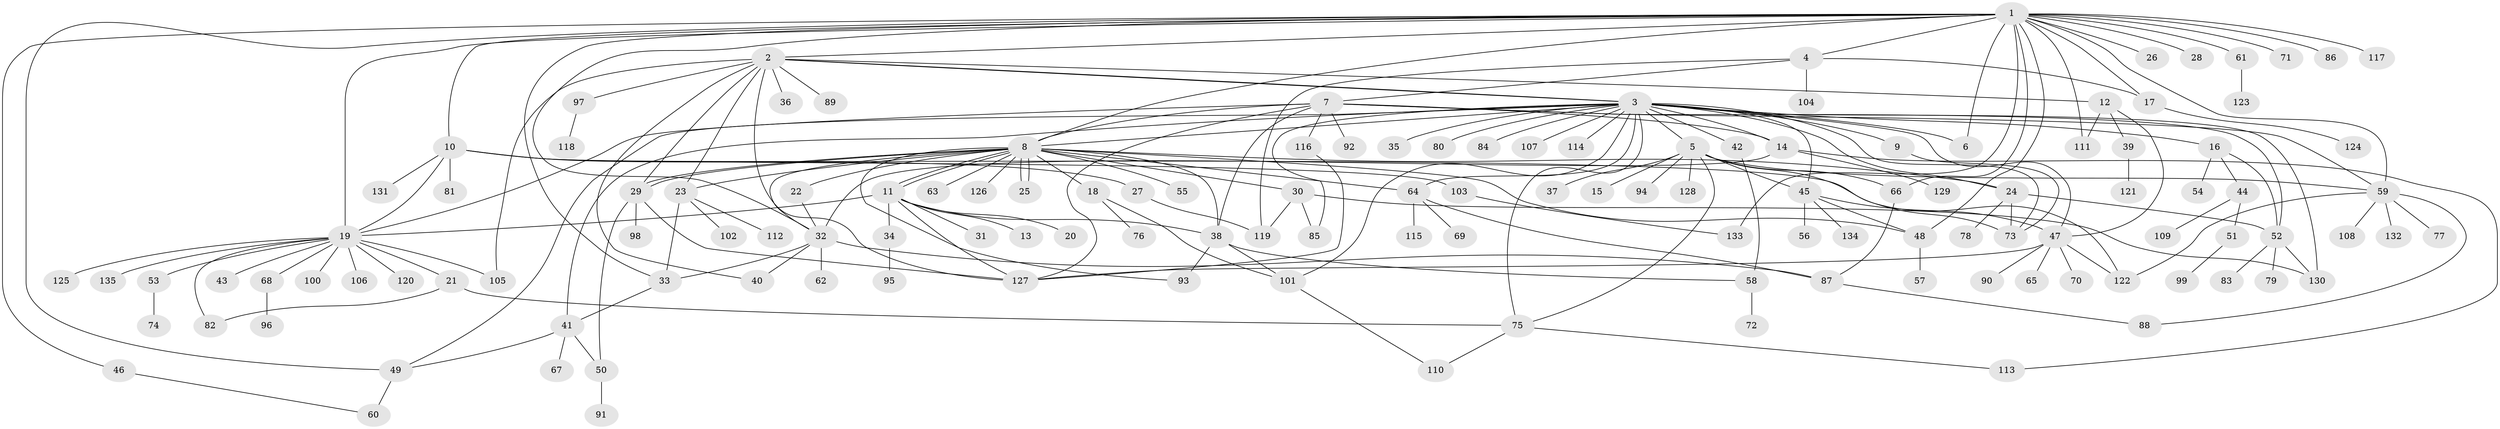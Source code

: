 // coarse degree distribution, {21: 0.01904761904761905, 14: 0.009523809523809525, 25: 0.009523809523809525, 6: 0.01904761904761905, 9: 0.009523809523809525, 2: 0.18095238095238095, 19: 0.009523809523809525, 8: 0.02857142857142857, 11: 0.009523809523809525, 4: 0.06666666666666667, 1: 0.5333333333333333, 10: 0.009523809523809525, 5: 0.05714285714285714, 3: 0.02857142857142857, 7: 0.009523809523809525}
// Generated by graph-tools (version 1.1) at 2025/23/03/03/25 07:23:52]
// undirected, 135 vertices, 203 edges
graph export_dot {
graph [start="1"]
  node [color=gray90,style=filled];
  1;
  2;
  3;
  4;
  5;
  6;
  7;
  8;
  9;
  10;
  11;
  12;
  13;
  14;
  15;
  16;
  17;
  18;
  19;
  20;
  21;
  22;
  23;
  24;
  25;
  26;
  27;
  28;
  29;
  30;
  31;
  32;
  33;
  34;
  35;
  36;
  37;
  38;
  39;
  40;
  41;
  42;
  43;
  44;
  45;
  46;
  47;
  48;
  49;
  50;
  51;
  52;
  53;
  54;
  55;
  56;
  57;
  58;
  59;
  60;
  61;
  62;
  63;
  64;
  65;
  66;
  67;
  68;
  69;
  70;
  71;
  72;
  73;
  74;
  75;
  76;
  77;
  78;
  79;
  80;
  81;
  82;
  83;
  84;
  85;
  86;
  87;
  88;
  89;
  90;
  91;
  92;
  93;
  94;
  95;
  96;
  97;
  98;
  99;
  100;
  101;
  102;
  103;
  104;
  105;
  106;
  107;
  108;
  109;
  110;
  111;
  112;
  113;
  114;
  115;
  116;
  117;
  118;
  119;
  120;
  121;
  122;
  123;
  124;
  125;
  126;
  127;
  128;
  129;
  130;
  131;
  132;
  133;
  134;
  135;
  1 -- 2;
  1 -- 4;
  1 -- 6;
  1 -- 8;
  1 -- 10;
  1 -- 17;
  1 -- 19;
  1 -- 26;
  1 -- 28;
  1 -- 32;
  1 -- 33;
  1 -- 46;
  1 -- 48;
  1 -- 49;
  1 -- 59;
  1 -- 61;
  1 -- 66;
  1 -- 71;
  1 -- 86;
  1 -- 111;
  1 -- 117;
  1 -- 133;
  2 -- 3;
  2 -- 3;
  2 -- 12;
  2 -- 23;
  2 -- 29;
  2 -- 36;
  2 -- 40;
  2 -- 89;
  2 -- 97;
  2 -- 105;
  2 -- 127;
  3 -- 5;
  3 -- 6;
  3 -- 8;
  3 -- 9;
  3 -- 14;
  3 -- 16;
  3 -- 24;
  3 -- 35;
  3 -- 41;
  3 -- 42;
  3 -- 45;
  3 -- 47;
  3 -- 49;
  3 -- 64;
  3 -- 73;
  3 -- 75;
  3 -- 80;
  3 -- 84;
  3 -- 85;
  3 -- 101;
  3 -- 107;
  3 -- 114;
  3 -- 130;
  4 -- 7;
  4 -- 17;
  4 -- 104;
  4 -- 119;
  5 -- 15;
  5 -- 37;
  5 -- 45;
  5 -- 59;
  5 -- 66;
  5 -- 73;
  5 -- 75;
  5 -- 94;
  5 -- 128;
  7 -- 8;
  7 -- 14;
  7 -- 19;
  7 -- 38;
  7 -- 52;
  7 -- 59;
  7 -- 92;
  7 -- 116;
  7 -- 127;
  8 -- 11;
  8 -- 11;
  8 -- 18;
  8 -- 22;
  8 -- 23;
  8 -- 24;
  8 -- 25;
  8 -- 25;
  8 -- 29;
  8 -- 29;
  8 -- 30;
  8 -- 32;
  8 -- 38;
  8 -- 48;
  8 -- 55;
  8 -- 63;
  8 -- 64;
  8 -- 93;
  8 -- 126;
  9 -- 73;
  10 -- 19;
  10 -- 27;
  10 -- 81;
  10 -- 103;
  10 -- 122;
  10 -- 131;
  11 -- 13;
  11 -- 19;
  11 -- 20;
  11 -- 31;
  11 -- 34;
  11 -- 38;
  11 -- 127;
  12 -- 39;
  12 -- 47;
  12 -- 111;
  14 -- 32;
  14 -- 113;
  14 -- 129;
  16 -- 44;
  16 -- 52;
  16 -- 54;
  17 -- 124;
  18 -- 76;
  18 -- 101;
  19 -- 21;
  19 -- 43;
  19 -- 53;
  19 -- 68;
  19 -- 82;
  19 -- 100;
  19 -- 105;
  19 -- 106;
  19 -- 120;
  19 -- 125;
  19 -- 135;
  21 -- 75;
  21 -- 82;
  22 -- 32;
  23 -- 33;
  23 -- 102;
  23 -- 112;
  24 -- 52;
  24 -- 73;
  24 -- 78;
  27 -- 119;
  29 -- 50;
  29 -- 98;
  29 -- 127;
  30 -- 85;
  30 -- 119;
  30 -- 130;
  32 -- 33;
  32 -- 40;
  32 -- 62;
  32 -- 87;
  33 -- 41;
  34 -- 95;
  38 -- 58;
  38 -- 93;
  38 -- 101;
  39 -- 121;
  41 -- 49;
  41 -- 50;
  41 -- 67;
  42 -- 58;
  44 -- 51;
  44 -- 109;
  45 -- 47;
  45 -- 48;
  45 -- 56;
  45 -- 134;
  46 -- 60;
  47 -- 65;
  47 -- 70;
  47 -- 90;
  47 -- 122;
  47 -- 127;
  48 -- 57;
  49 -- 60;
  50 -- 91;
  51 -- 99;
  52 -- 79;
  52 -- 83;
  52 -- 130;
  53 -- 74;
  58 -- 72;
  59 -- 77;
  59 -- 88;
  59 -- 108;
  59 -- 122;
  59 -- 132;
  61 -- 123;
  64 -- 69;
  64 -- 87;
  64 -- 115;
  66 -- 87;
  68 -- 96;
  75 -- 110;
  75 -- 113;
  87 -- 88;
  97 -- 118;
  101 -- 110;
  103 -- 133;
  116 -- 127;
}
